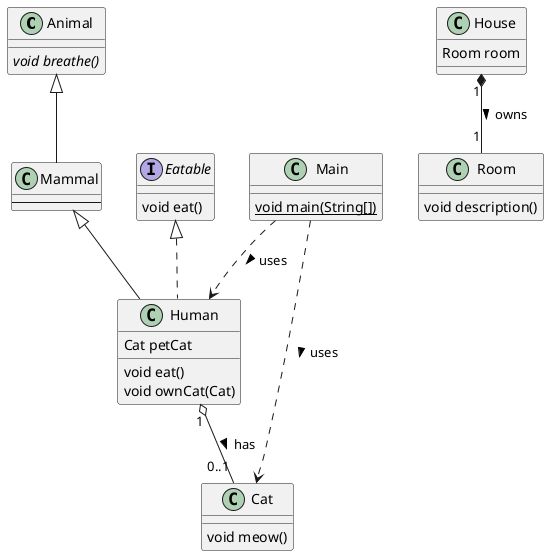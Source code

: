@startuml
!define RECTANGLE class

RECTANGLE Animal {
    {abstract} void breathe()
}

interface Eatable {
    void eat()
}

RECTANGLE Mammal {
    --
}
Animal <|-- Mammal

RECTANGLE Human {
    Cat petCat
    void eat()
    void ownCat(Cat)
}
Mammal <|-- Human
Eatable <|.. Human

RECTANGLE Cat {
    void meow()
}
Human "1" o-- "0..1" Cat : has >

RECTANGLE House {
    Room room
}
RECTANGLE Room {
    void description()
}
House "1" *-- "1" Room : owns >

RECTANGLE Main {
    {static} void main(String[])
}
Main ..> Human : uses >
Main ..> Cat : uses >

@enduml